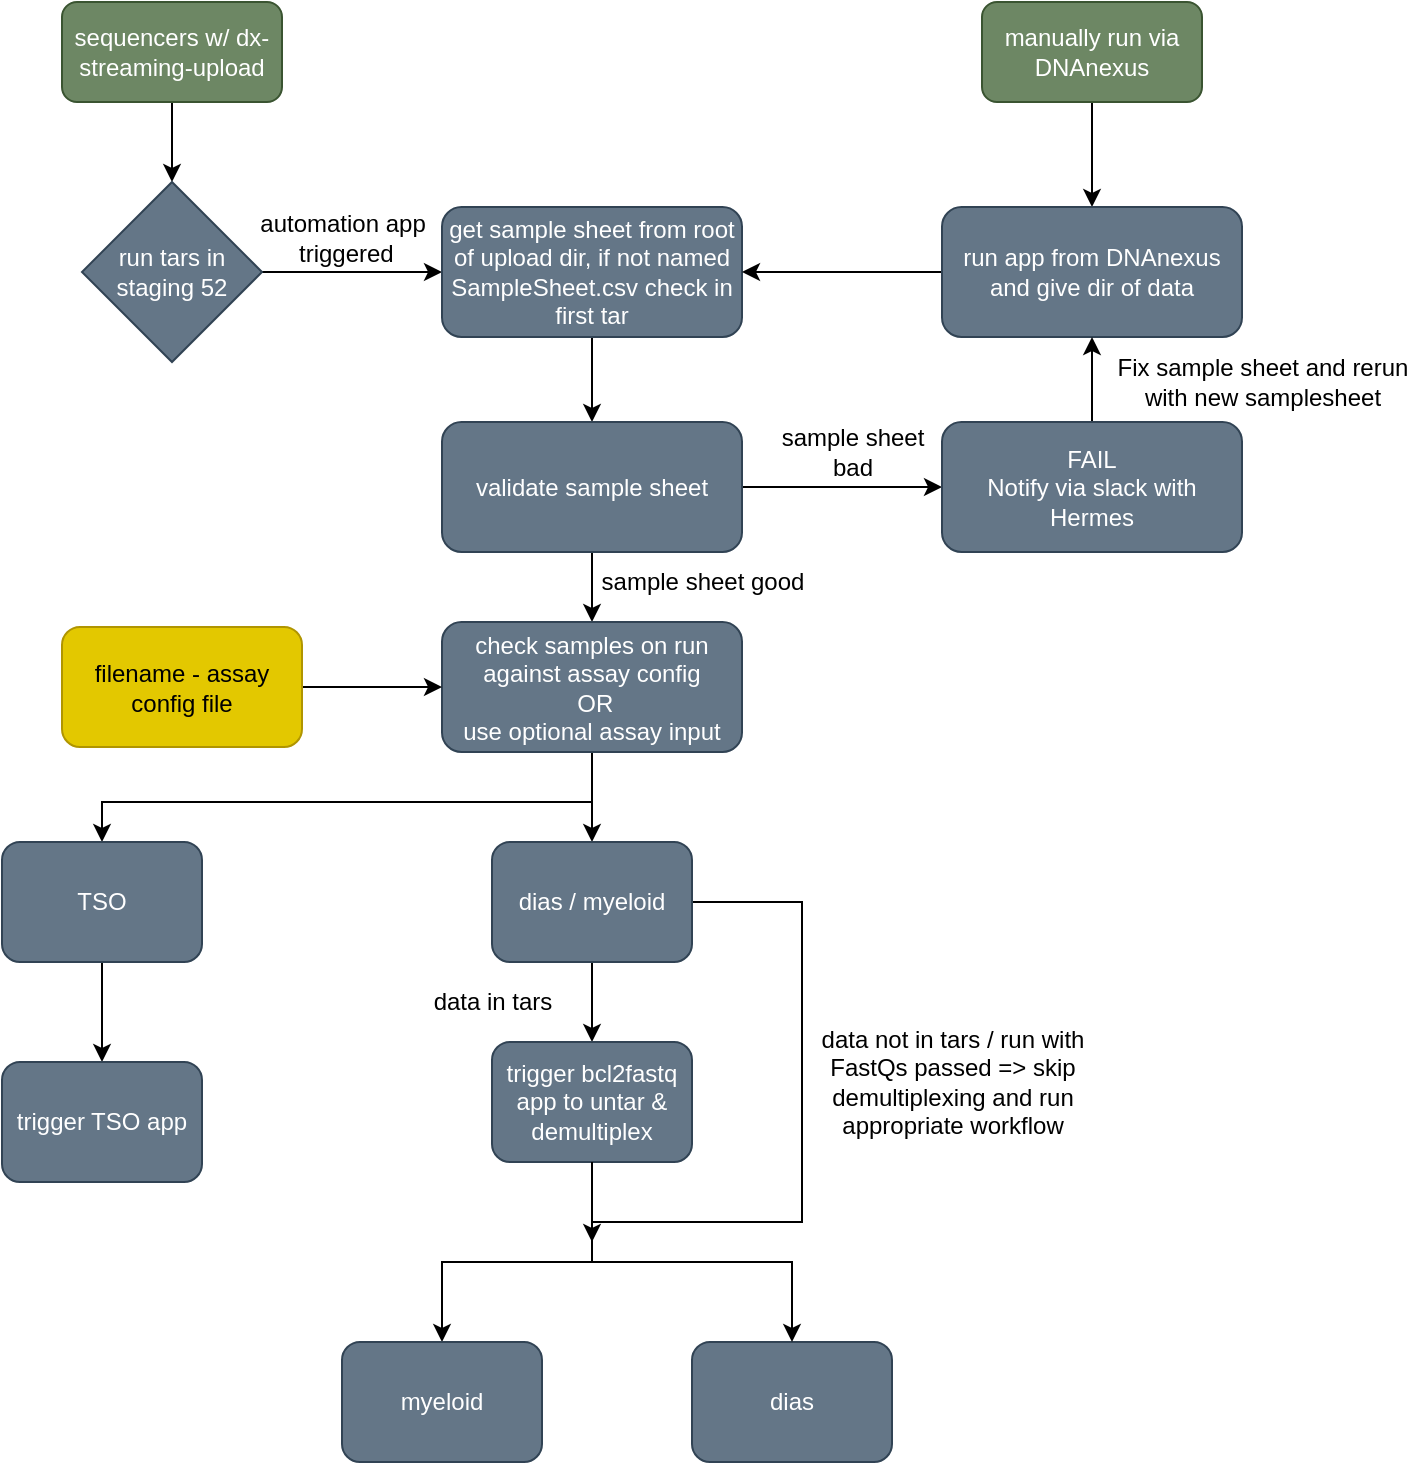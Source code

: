 <mxfile>
    <diagram id="zK7AUXCM8Xm2rnh_Hh5Q" name="Page-1">
        <mxGraphModel dx="1313" dy="702" grid="1" gridSize="10" guides="1" tooltips="1" connect="1" arrows="1" fold="1" page="1" pageScale="1" pageWidth="1169" pageHeight="1654" background="#ffffff" math="0" shadow="0">
            <root>
                <mxCell id="0"/>
                <mxCell id="1" parent="0"/>
                <mxCell id="4" value="" style="edgeStyle=orthogonalEdgeStyle;rounded=0;orthogonalLoop=1;jettySize=auto;html=1;strokeColor=#000000;" parent="1" source="2" target="3" edge="1">
                    <mxGeometry relative="1" as="geometry"/>
                </mxCell>
                <mxCell id="2" value="sequencers w/ dx-streaming-upload" style="rounded=1;whiteSpace=wrap;html=1;fillColor=#6d8764;strokeColor=#3A5431;fontColor=#ffffff;" parent="1" vertex="1">
                    <mxGeometry x="120" y="90" width="110" height="50" as="geometry"/>
                </mxCell>
                <mxCell id="6" value="" style="edgeStyle=orthogonalEdgeStyle;rounded=0;orthogonalLoop=1;jettySize=auto;html=1;strokeColor=#000000;" parent="1" source="3" target="5" edge="1">
                    <mxGeometry relative="1" as="geometry"/>
                </mxCell>
                <mxCell id="3" value="run tars in staging 52" style="rhombus;whiteSpace=wrap;html=1;fillColor=#647687;strokeColor=#314354;fontColor=#ffffff;" parent="1" vertex="1">
                    <mxGeometry x="130" y="180" width="90" height="90" as="geometry"/>
                </mxCell>
                <mxCell id="13" value="" style="edgeStyle=orthogonalEdgeStyle;rounded=0;orthogonalLoop=1;jettySize=auto;html=1;strokeColor=#000000;" parent="1" source="5" target="12" edge="1">
                    <mxGeometry relative="1" as="geometry"/>
                </mxCell>
                <mxCell id="5" value="get sample sheet from root of upload dir, if not named SampleSheet.csv check in first tar" style="rounded=1;whiteSpace=wrap;html=1;fillColor=#647687;strokeColor=#314354;fontColor=#ffffff;" parent="1" vertex="1">
                    <mxGeometry x="310" y="192.5" width="150" height="65" as="geometry"/>
                </mxCell>
                <mxCell id="7" value="&lt;font color=&quot;#000000&quot;&gt;automation app&lt;br&gt;&amp;nbsp;triggered&lt;/font&gt;" style="text;html=1;align=center;verticalAlign=middle;resizable=0;points=[];autosize=1;strokeColor=none;" parent="1" vertex="1">
                    <mxGeometry x="210" y="192.5" width="100" height="30" as="geometry"/>
                </mxCell>
                <mxCell id="10" value="" style="edgeStyle=orthogonalEdgeStyle;rounded=0;orthogonalLoop=1;jettySize=auto;html=1;strokeColor=#000000;" parent="1" source="8" target="9" edge="1">
                    <mxGeometry relative="1" as="geometry"/>
                </mxCell>
                <mxCell id="8" value="manually run via DNAnexus" style="rounded=1;whiteSpace=wrap;html=1;fillColor=#6d8764;strokeColor=#3A5431;fontColor=#ffffff;" parent="1" vertex="1">
                    <mxGeometry x="580" y="90" width="110" height="50" as="geometry"/>
                </mxCell>
                <mxCell id="11" value="" style="edgeStyle=orthogonalEdgeStyle;rounded=0;orthogonalLoop=1;jettySize=auto;html=1;strokeColor=#000000;" parent="1" source="9" target="5" edge="1">
                    <mxGeometry relative="1" as="geometry"/>
                </mxCell>
                <mxCell id="9" value="run app from DNAnexus and give dir of data" style="rounded=1;whiteSpace=wrap;html=1;fillColor=#647687;strokeColor=#314354;fontColor=#ffffff;" parent="1" vertex="1">
                    <mxGeometry x="560" y="192.5" width="150" height="65" as="geometry"/>
                </mxCell>
                <mxCell id="15" value="" style="edgeStyle=orthogonalEdgeStyle;rounded=0;orthogonalLoop=1;jettySize=auto;html=1;strokeColor=#000000;" parent="1" source="12" target="14" edge="1">
                    <mxGeometry relative="1" as="geometry"/>
                </mxCell>
                <mxCell id="20" value="" style="edgeStyle=orthogonalEdgeStyle;rounded=0;orthogonalLoop=1;jettySize=auto;html=1;strokeColor=#000000;" parent="1" source="12" target="19" edge="1">
                    <mxGeometry relative="1" as="geometry"/>
                </mxCell>
                <mxCell id="12" value="validate sample sheet" style="rounded=1;whiteSpace=wrap;html=1;fillColor=#647687;strokeColor=#314354;fontColor=#ffffff;" parent="1" vertex="1">
                    <mxGeometry x="310" y="300" width="150" height="65" as="geometry"/>
                </mxCell>
                <mxCell id="17" value="" style="edgeStyle=orthogonalEdgeStyle;rounded=0;orthogonalLoop=1;jettySize=auto;html=1;strokeColor=#000000;" parent="1" source="14" target="9" edge="1">
                    <mxGeometry relative="1" as="geometry"/>
                </mxCell>
                <mxCell id="14" value="FAIL&lt;br&gt;Notify via slack with Hermes" style="rounded=1;whiteSpace=wrap;html=1;fillColor=#647687;strokeColor=#314354;fontColor=#ffffff;" parent="1" vertex="1">
                    <mxGeometry x="560" y="300" width="150" height="65" as="geometry"/>
                </mxCell>
                <mxCell id="16" value="&lt;font color=&quot;#000000&quot;&gt;sample sheet&lt;br&gt;bad&lt;/font&gt;" style="text;html=1;align=center;verticalAlign=middle;resizable=0;points=[];autosize=1;strokeColor=none;" parent="1" vertex="1">
                    <mxGeometry x="470" y="300" width="90" height="30" as="geometry"/>
                </mxCell>
                <mxCell id="18" value="&lt;font color=&quot;#000000&quot;&gt;Fix sample sheet and rerun&lt;br&gt;with new samplesheet&lt;/font&gt;" style="text;html=1;align=center;verticalAlign=middle;resizable=0;points=[];autosize=1;strokeColor=none;" parent="1" vertex="1">
                    <mxGeometry x="640" y="265" width="160" height="30" as="geometry"/>
                </mxCell>
                <mxCell id="25" value="" style="edgeStyle=orthogonalEdgeStyle;rounded=0;orthogonalLoop=1;jettySize=auto;html=1;strokeColor=#000000;" parent="1" source="19" target="24" edge="1">
                    <mxGeometry relative="1" as="geometry"/>
                </mxCell>
                <mxCell id="27" value="" style="edgeStyle=orthogonalEdgeStyle;rounded=0;orthogonalLoop=1;jettySize=auto;html=1;strokeColor=#000000;entryX=0.5;entryY=0;entryDx=0;entryDy=0;" parent="1" source="19" target="26" edge="1">
                    <mxGeometry relative="1" as="geometry">
                        <mxPoint x="280" y="490" as="targetPoint"/>
                        <Array as="points">
                            <mxPoint x="385" y="490"/>
                            <mxPoint x="140" y="490"/>
                        </Array>
                    </mxGeometry>
                </mxCell>
                <mxCell id="19" value="check samples on run against assay config &lt;br&gt;&amp;nbsp;OR&lt;br&gt;use optional assay input" style="rounded=1;whiteSpace=wrap;html=1;fillColor=#647687;strokeColor=#314354;fontColor=#ffffff;" parent="1" vertex="1">
                    <mxGeometry x="310" y="400" width="150" height="65" as="geometry"/>
                </mxCell>
                <mxCell id="22" value="" style="edgeStyle=orthogonalEdgeStyle;rounded=0;orthogonalLoop=1;jettySize=auto;html=1;strokeColor=#000000;" parent="1" source="21" target="19" edge="1">
                    <mxGeometry relative="1" as="geometry"/>
                </mxCell>
                <mxCell id="21" value="filename - assay config file" style="rounded=1;whiteSpace=wrap;html=1;fillColor=#e3c800;strokeColor=#B09500;fontColor=#000000;" parent="1" vertex="1">
                    <mxGeometry x="120" y="402.5" width="120" height="60" as="geometry"/>
                </mxCell>
                <mxCell id="23" value="&lt;font color=&quot;#000000&quot;&gt;sample sheet good&lt;/font&gt;" style="text;html=1;align=center;verticalAlign=middle;resizable=0;points=[];autosize=1;strokeColor=none;" parent="1" vertex="1">
                    <mxGeometry x="380" y="370" width="120" height="20" as="geometry"/>
                </mxCell>
                <mxCell id="29" value="" style="edgeStyle=orthogonalEdgeStyle;rounded=0;orthogonalLoop=1;jettySize=auto;html=1;strokeColor=#000000;" parent="1" source="24" edge="1">
                    <mxGeometry relative="1" as="geometry">
                        <mxPoint x="385" y="710" as="targetPoint"/>
                        <Array as="points">
                            <mxPoint x="490" y="540"/>
                            <mxPoint x="490" y="700"/>
                            <mxPoint x="385" y="700"/>
                        </Array>
                    </mxGeometry>
                </mxCell>
                <mxCell id="33" value="" style="edgeStyle=orthogonalEdgeStyle;rounded=0;orthogonalLoop=1;jettySize=auto;html=1;strokeColor=#000000;" parent="1" source="24" target="28" edge="1">
                    <mxGeometry relative="1" as="geometry"/>
                </mxCell>
                <mxCell id="24" value="dias / myeloid" style="rounded=1;whiteSpace=wrap;html=1;fillColor=#647687;strokeColor=#314354;fontColor=#ffffff;" parent="1" vertex="1">
                    <mxGeometry x="335" y="510" width="100" height="60" as="geometry"/>
                </mxCell>
                <mxCell id="36" value="" style="edgeStyle=orthogonalEdgeStyle;rounded=0;orthogonalLoop=1;jettySize=auto;html=1;strokeColor=#000000;" parent="1" source="26" target="35" edge="1">
                    <mxGeometry relative="1" as="geometry"/>
                </mxCell>
                <mxCell id="26" value="TSO" style="rounded=1;whiteSpace=wrap;html=1;fillColor=#647687;strokeColor=#314354;fontColor=#ffffff;" parent="1" vertex="1">
                    <mxGeometry x="90" y="510" width="100" height="60" as="geometry"/>
                </mxCell>
                <mxCell id="32" value="" style="edgeStyle=orthogonalEdgeStyle;rounded=0;orthogonalLoop=1;jettySize=auto;html=1;strokeColor=#000000;entryX=0.5;entryY=0;entryDx=0;entryDy=0;" parent="1" source="28" target="37" edge="1">
                    <mxGeometry relative="1" as="geometry">
                        <Array as="points">
                            <mxPoint x="385" y="720"/>
                            <mxPoint x="310" y="720"/>
                        </Array>
                    </mxGeometry>
                </mxCell>
                <mxCell id="28" value="trigger bcl2fastq app to untar &amp;amp; demultiplex" style="rounded=1;whiteSpace=wrap;html=1;fillColor=#647687;strokeColor=#314354;fontColor=#ffffff;" parent="1" vertex="1">
                    <mxGeometry x="335" y="610" width="100" height="60" as="geometry"/>
                </mxCell>
                <mxCell id="30" value="&lt;font color=&quot;#000000&quot;&gt;data in tars&lt;/font&gt;" style="text;html=1;align=center;verticalAlign=middle;resizable=0;points=[];autosize=1;strokeColor=none;" parent="1" vertex="1">
                    <mxGeometry x="300" y="580" width="70" height="20" as="geometry"/>
                </mxCell>
                <mxCell id="31" value="dias" style="rounded=1;whiteSpace=wrap;html=1;fillColor=#647687;strokeColor=#314354;fontColor=#ffffff;" parent="1" vertex="1">
                    <mxGeometry x="435" y="760" width="100" height="60" as="geometry"/>
                </mxCell>
                <mxCell id="34" value="&lt;font color=&quot;#000000&quot;&gt;data not in tars / run with&lt;br&gt;FastQs passed =&amp;gt; skip&lt;br&gt;demultiplexing and run&lt;br&gt;appropriate workflow&lt;br&gt;&lt;/font&gt;" style="text;html=1;align=center;verticalAlign=middle;resizable=0;points=[];autosize=1;strokeColor=none;" parent="1" vertex="1">
                    <mxGeometry x="490" y="600" width="150" height="60" as="geometry"/>
                </mxCell>
                <mxCell id="35" value="trigger TSO app" style="rounded=1;whiteSpace=wrap;html=1;fillColor=#647687;strokeColor=#314354;fontColor=#ffffff;" parent="1" vertex="1">
                    <mxGeometry x="90" y="620" width="100" height="60" as="geometry"/>
                </mxCell>
                <mxCell id="37" value="myeloid" style="rounded=1;whiteSpace=wrap;html=1;fillColor=#647687;strokeColor=#314354;fontColor=#ffffff;" vertex="1" parent="1">
                    <mxGeometry x="260" y="760" width="100" height="60" as="geometry"/>
                </mxCell>
                <mxCell id="38" value="" style="edgeStyle=orthogonalEdgeStyle;rounded=0;orthogonalLoop=1;jettySize=auto;html=1;strokeColor=#000000;entryX=0.5;entryY=0;entryDx=0;entryDy=0;exitX=0.5;exitY=1;exitDx=0;exitDy=0;" edge="1" parent="1" source="28" target="31">
                    <mxGeometry relative="1" as="geometry">
                        <mxPoint x="395" y="680" as="sourcePoint"/>
                        <mxPoint x="320" y="770" as="targetPoint"/>
                        <Array as="points">
                            <mxPoint x="385" y="720"/>
                            <mxPoint x="485" y="720"/>
                        </Array>
                    </mxGeometry>
                </mxCell>
            </root>
        </mxGraphModel>
    </diagram>
</mxfile>